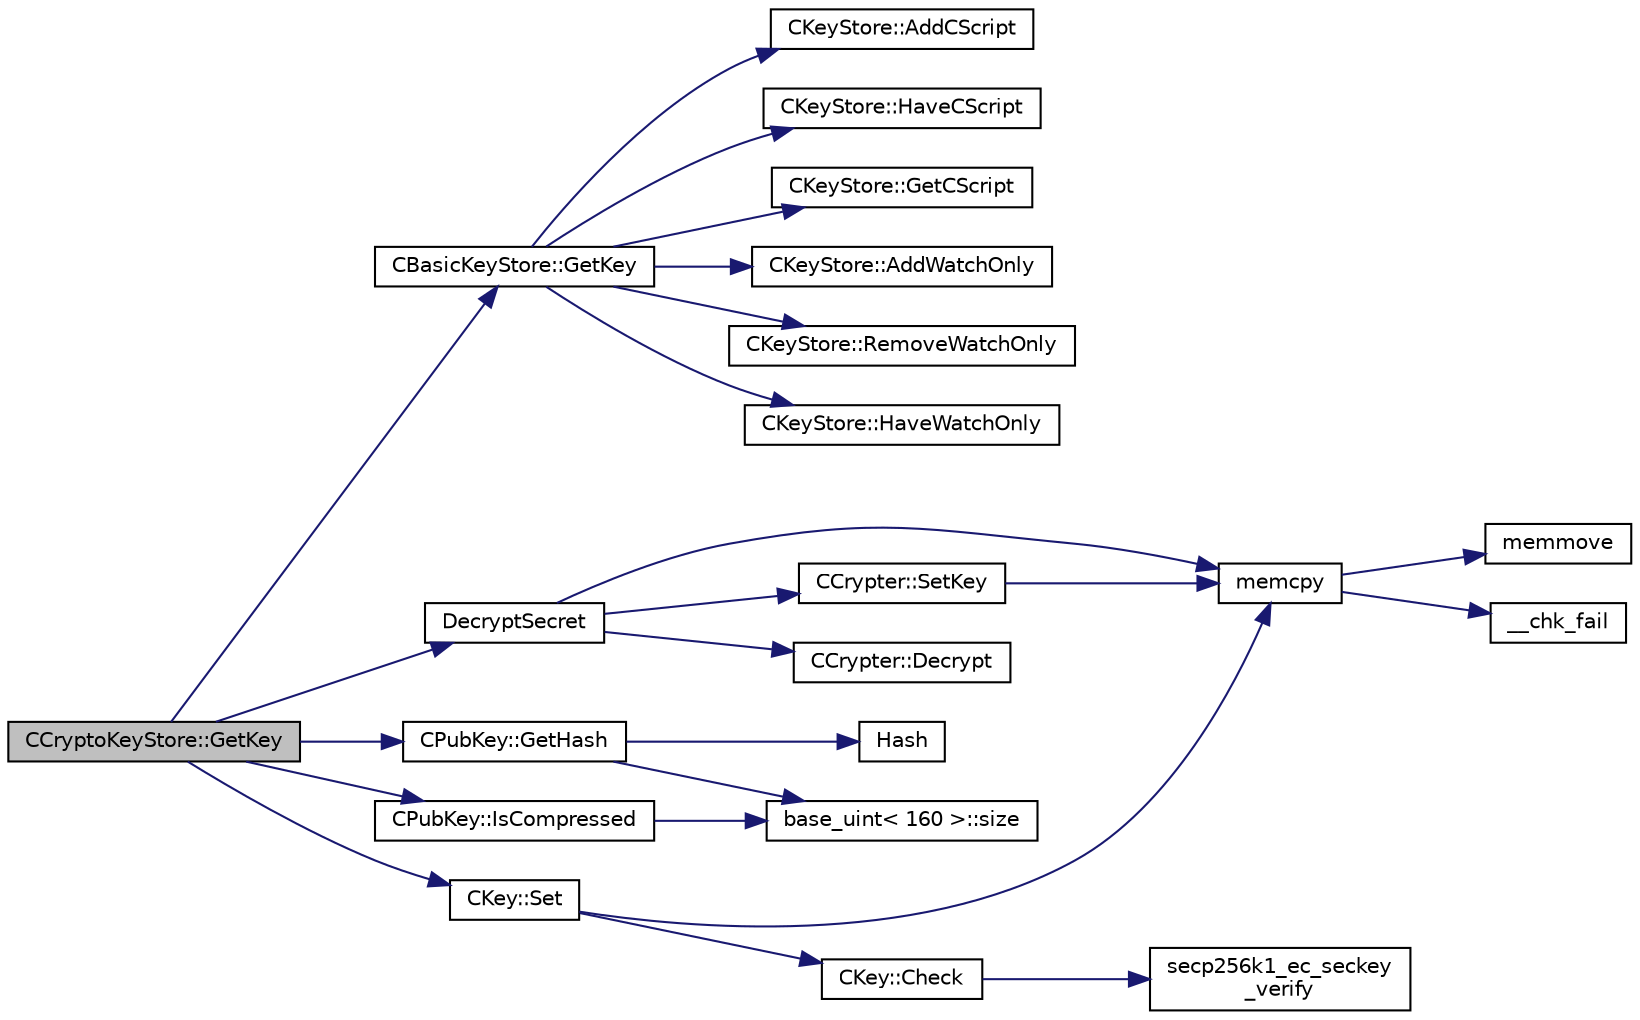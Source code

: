 digraph "CCryptoKeyStore::GetKey"
{
  edge [fontname="Helvetica",fontsize="10",labelfontname="Helvetica",labelfontsize="10"];
  node [fontname="Helvetica",fontsize="10",shape=record];
  rankdir="LR";
  Node51 [label="CCryptoKeyStore::GetKey",height=0.2,width=0.4,color="black", fillcolor="grey75", style="filled", fontcolor="black"];
  Node51 -> Node52 [color="midnightblue",fontsize="10",style="solid",fontname="Helvetica"];
  Node52 [label="CBasicKeyStore::GetKey",height=0.2,width=0.4,color="black", fillcolor="white", style="filled",URL="$class_c_basic_key_store.html#a69328ee642e4234922356f59876e956d"];
  Node52 -> Node53 [color="midnightblue",fontsize="10",style="solid",fontname="Helvetica"];
  Node53 [label="CKeyStore::AddCScript",height=0.2,width=0.4,color="black", fillcolor="white", style="filled",URL="$class_c_key_store.html#a2fb2e02e8cdc364607efd5ebb14b8064"];
  Node52 -> Node54 [color="midnightblue",fontsize="10",style="solid",fontname="Helvetica"];
  Node54 [label="CKeyStore::HaveCScript",height=0.2,width=0.4,color="black", fillcolor="white", style="filled",URL="$class_c_key_store.html#a51c9fc86b2c3fece10d86146231fa58d"];
  Node52 -> Node55 [color="midnightblue",fontsize="10",style="solid",fontname="Helvetica"];
  Node55 [label="CKeyStore::GetCScript",height=0.2,width=0.4,color="black", fillcolor="white", style="filled",URL="$class_c_key_store.html#ae6bf4dbeb0705e199250e48aa5d34264"];
  Node52 -> Node56 [color="midnightblue",fontsize="10",style="solid",fontname="Helvetica"];
  Node56 [label="CKeyStore::AddWatchOnly",height=0.2,width=0.4,color="black", fillcolor="white", style="filled",URL="$class_c_key_store.html#a12cd4eaa01bd4f4231c0bf68425a44af",tooltip="Support for Watch-only addresses. "];
  Node52 -> Node57 [color="midnightblue",fontsize="10",style="solid",fontname="Helvetica"];
  Node57 [label="CKeyStore::RemoveWatchOnly",height=0.2,width=0.4,color="black", fillcolor="white", style="filled",URL="$class_c_key_store.html#ad510747f28d129123a5200e4df8f7f61"];
  Node52 -> Node58 [color="midnightblue",fontsize="10",style="solid",fontname="Helvetica"];
  Node58 [label="CKeyStore::HaveWatchOnly",height=0.2,width=0.4,color="black", fillcolor="white", style="filled",URL="$class_c_key_store.html#a9169351f4acf62d299afb824174cbfa8"];
  Node51 -> Node59 [color="midnightblue",fontsize="10",style="solid",fontname="Helvetica"];
  Node59 [label="DecryptSecret",height=0.2,width=0.4,color="black", fillcolor="white", style="filled",URL="$crypter_8cpp.html#aded00aa7498a7485a00e77a20856b3e4"];
  Node59 -> Node60 [color="midnightblue",fontsize="10",style="solid",fontname="Helvetica"];
  Node60 [label="memcpy",height=0.2,width=0.4,color="black", fillcolor="white", style="filled",URL="$glibc__compat_8cpp.html#a0f46826ab0466591e136db24394923cf"];
  Node60 -> Node61 [color="midnightblue",fontsize="10",style="solid",fontname="Helvetica"];
  Node61 [label="memmove",height=0.2,width=0.4,color="black", fillcolor="white", style="filled",URL="$glibc__compat_8cpp.html#a9778d49e9029dd75bc53ecbbf9f5e9a1"];
  Node60 -> Node62 [color="midnightblue",fontsize="10",style="solid",fontname="Helvetica"];
  Node62 [label="__chk_fail",height=0.2,width=0.4,color="black", fillcolor="white", style="filled",URL="$glibc__compat_8cpp.html#a424ac71631da5ada2976630ff67051d1"];
  Node59 -> Node63 [color="midnightblue",fontsize="10",style="solid",fontname="Helvetica"];
  Node63 [label="CCrypter::SetKey",height=0.2,width=0.4,color="black", fillcolor="white", style="filled",URL="$class_c_crypter.html#a0d948dd4796e2420e1dd9c1ddbf7974e"];
  Node63 -> Node60 [color="midnightblue",fontsize="10",style="solid",fontname="Helvetica"];
  Node59 -> Node64 [color="midnightblue",fontsize="10",style="solid",fontname="Helvetica"];
  Node64 [label="CCrypter::Decrypt",height=0.2,width=0.4,color="black", fillcolor="white", style="filled",URL="$class_c_crypter.html#a4dbabed4975d4435d22c76deac43df7f"];
  Node51 -> Node65 [color="midnightblue",fontsize="10",style="solid",fontname="Helvetica"];
  Node65 [label="CPubKey::GetHash",height=0.2,width=0.4,color="black", fillcolor="white", style="filled",URL="$class_c_pub_key.html#ab1aaa3f6085a3e9bc034d3e1269d870d"];
  Node65 -> Node66 [color="midnightblue",fontsize="10",style="solid",fontname="Helvetica"];
  Node66 [label="Hash",height=0.2,width=0.4,color="black", fillcolor="white", style="filled",URL="$hash_8h.html#ab3f6c437460137530d86e09c2c102e99"];
  Node65 -> Node67 [color="midnightblue",fontsize="10",style="solid",fontname="Helvetica"];
  Node67 [label="base_uint\< 160 \>::size",height=0.2,width=0.4,color="black", fillcolor="white", style="filled",URL="$classbase__uint.html#a1f49b034e686269601ea89b0319b8004"];
  Node51 -> Node68 [color="midnightblue",fontsize="10",style="solid",fontname="Helvetica"];
  Node68 [label="CKey::Set",height=0.2,width=0.4,color="black", fillcolor="white", style="filled",URL="$class_c_key.html#aaa13d5f08456bba094210c5eeabf64c8"];
  Node68 -> Node69 [color="midnightblue",fontsize="10",style="solid",fontname="Helvetica"];
  Node69 [label="CKey::Check",height=0.2,width=0.4,color="black", fillcolor="white", style="filled",URL="$class_c_key.html#acec869bc75fa8f4d619ab025d367a97c"];
  Node69 -> Node70 [color="midnightblue",fontsize="10",style="solid",fontname="Helvetica"];
  Node70 [label="secp256k1_ec_seckey\l_verify",height=0.2,width=0.4,color="black", fillcolor="white", style="filled",URL="$secp256k1_8h.html#a366f922fc0c787351e82ff8e3a95f652",tooltip="Verify an ECDSA secret key. "];
  Node68 -> Node60 [color="midnightblue",fontsize="10",style="solid",fontname="Helvetica"];
  Node51 -> Node71 [color="midnightblue",fontsize="10",style="solid",fontname="Helvetica"];
  Node71 [label="CPubKey::IsCompressed",height=0.2,width=0.4,color="black", fillcolor="white", style="filled",URL="$class_c_pub_key.html#a25f8b70340ad20ddab0f80ec4cee9396"];
  Node71 -> Node67 [color="midnightblue",fontsize="10",style="solid",fontname="Helvetica"];
}
